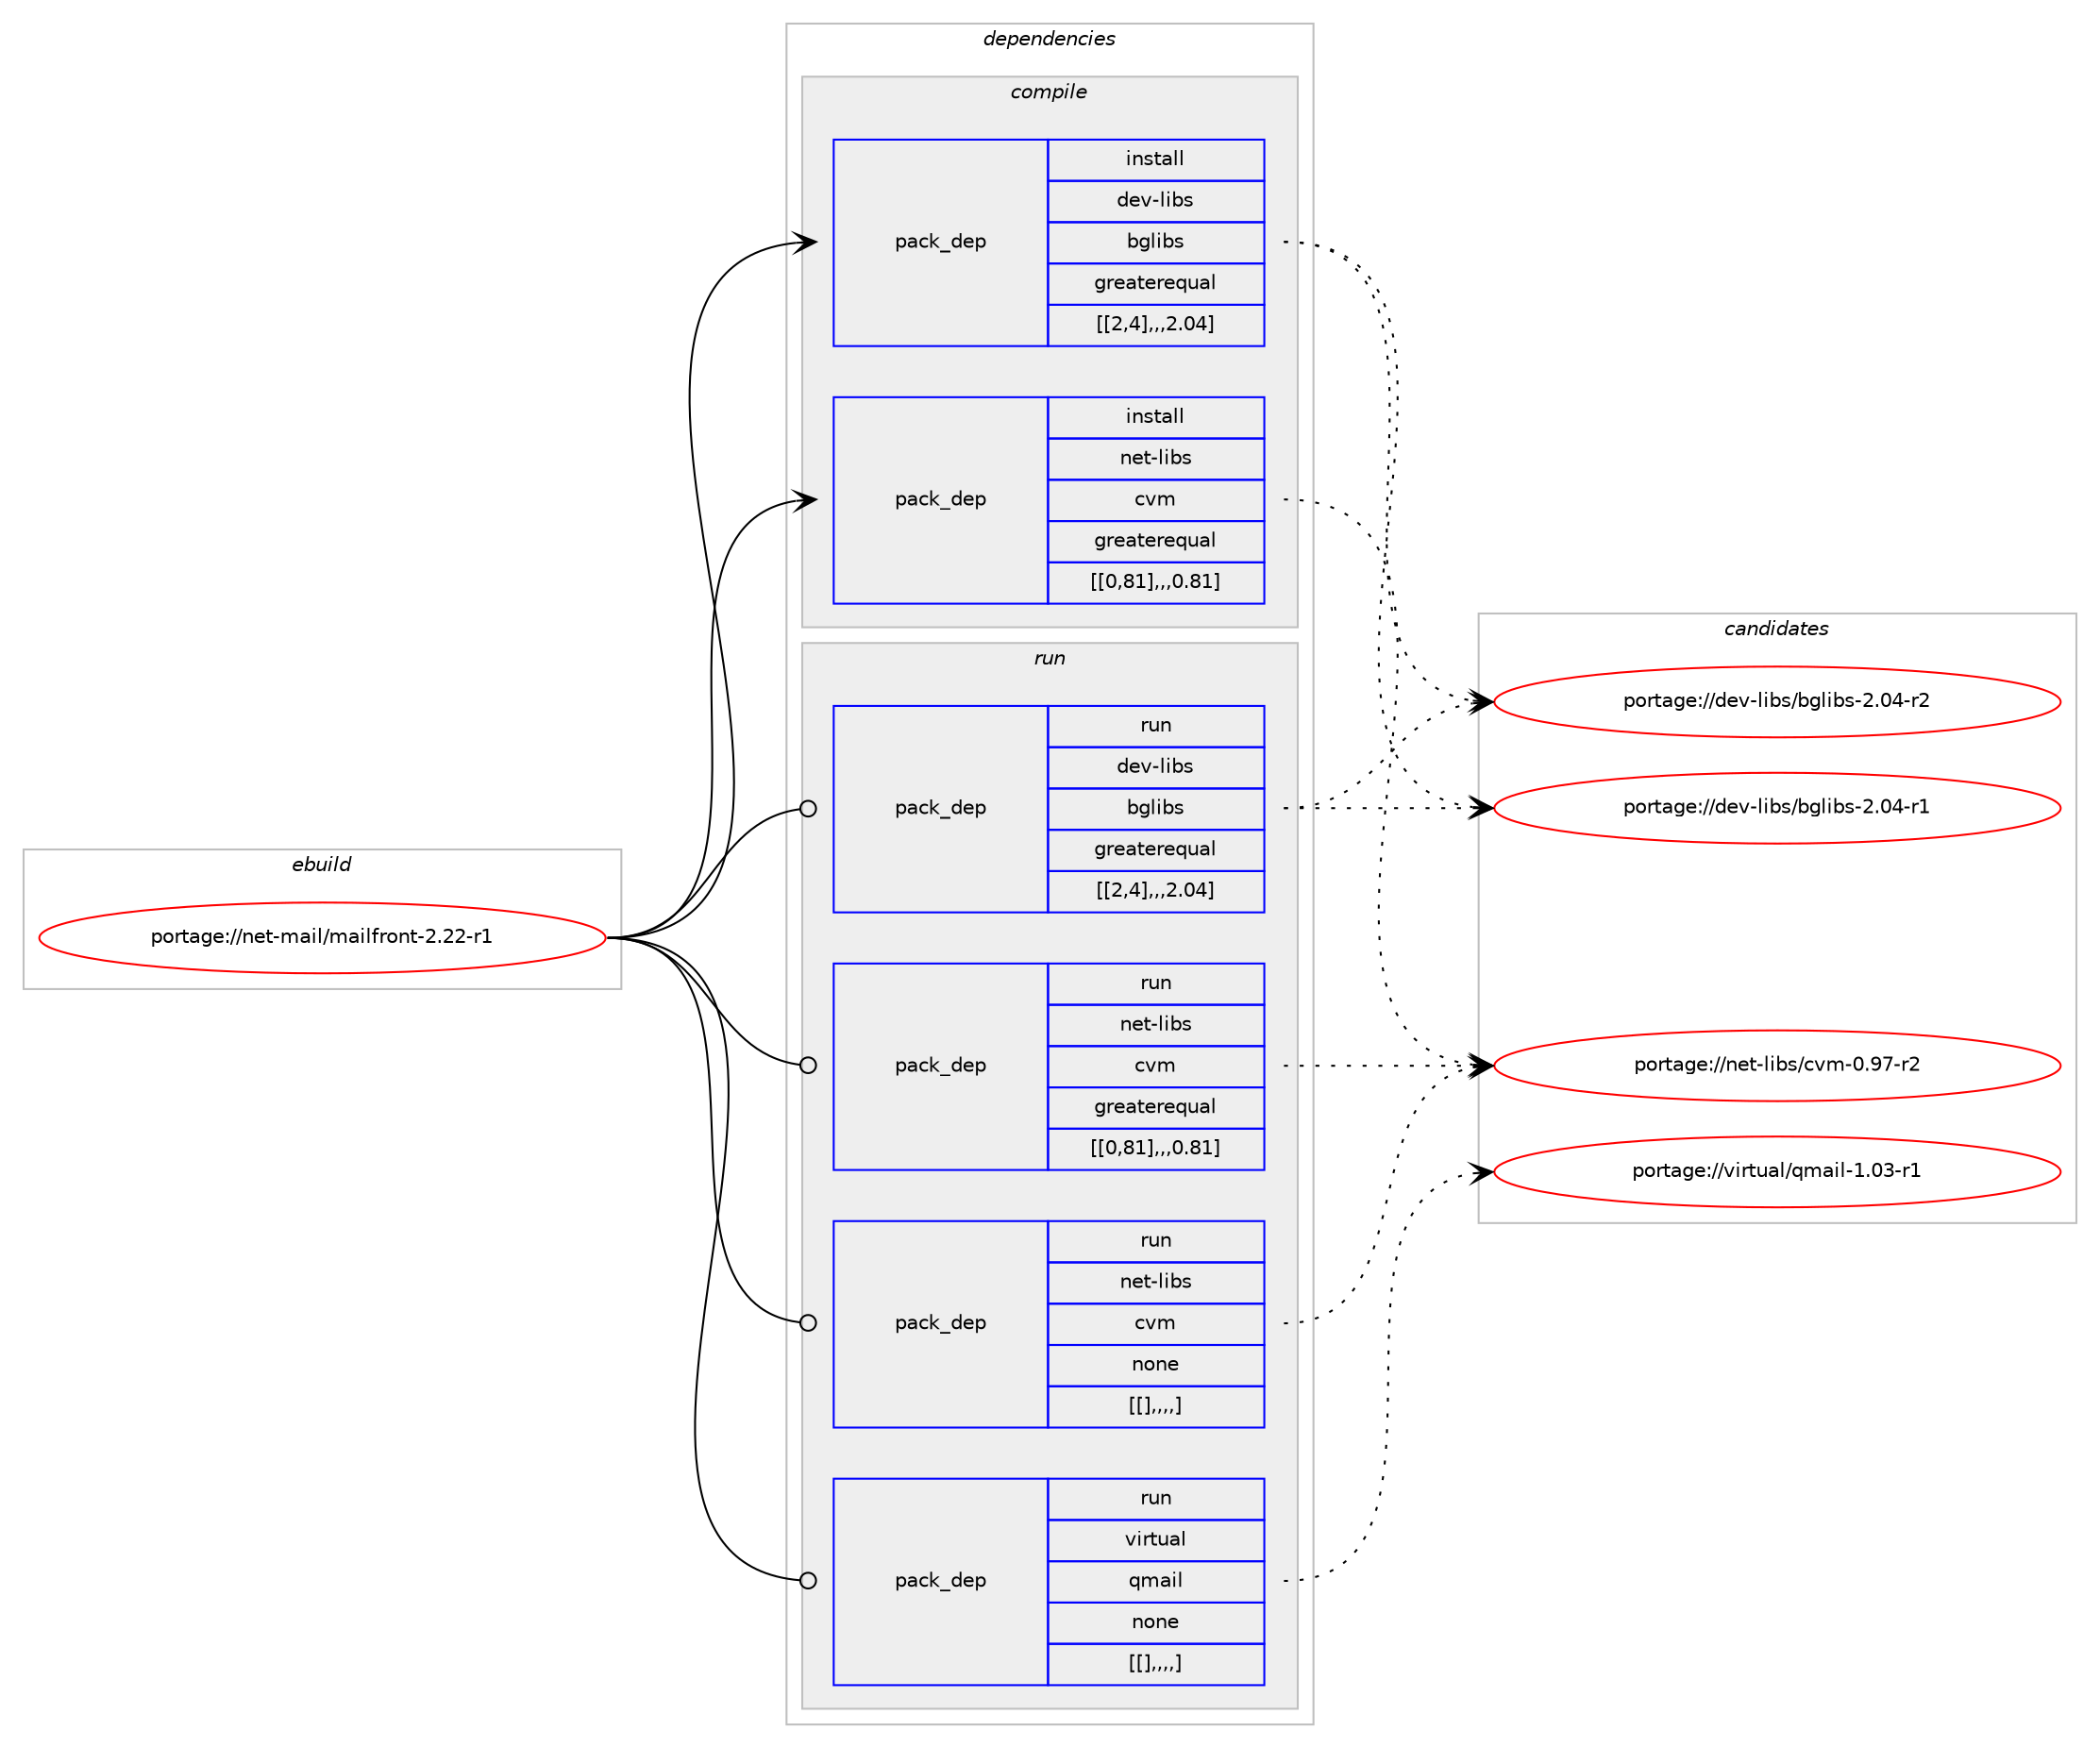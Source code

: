 digraph prolog {

# *************
# Graph options
# *************

newrank=true;
concentrate=true;
compound=true;
graph [rankdir=LR,fontname=Helvetica,fontsize=10,ranksep=1.5];#, ranksep=2.5, nodesep=0.2];
edge  [arrowhead=vee];
node  [fontname=Helvetica,fontsize=10];

# **********
# The ebuild
# **********

subgraph cluster_leftcol {
color=gray;
label=<<i>ebuild</i>>;
id [label="portage://net-mail/mailfront-2.22-r1", color=red, width=4, href="../net-mail/mailfront-2.22-r1.svg"];
}

# ****************
# The dependencies
# ****************

subgraph cluster_midcol {
color=gray;
label=<<i>dependencies</i>>;
subgraph cluster_compile {
fillcolor="#eeeeee";
style=filled;
label=<<i>compile</i>>;
subgraph pack280031 {
dependency382766 [label=<<TABLE BORDER="0" CELLBORDER="1" CELLSPACING="0" CELLPADDING="4" WIDTH="220"><TR><TD ROWSPAN="6" CELLPADDING="30">pack_dep</TD></TR><TR><TD WIDTH="110">install</TD></TR><TR><TD>dev-libs</TD></TR><TR><TD>bglibs</TD></TR><TR><TD>greaterequal</TD></TR><TR><TD>[[2,4],,,2.04]</TD></TR></TABLE>>, shape=none, color=blue];
}
id:e -> dependency382766:w [weight=20,style="solid",arrowhead="vee"];
subgraph pack280032 {
dependency382767 [label=<<TABLE BORDER="0" CELLBORDER="1" CELLSPACING="0" CELLPADDING="4" WIDTH="220"><TR><TD ROWSPAN="6" CELLPADDING="30">pack_dep</TD></TR><TR><TD WIDTH="110">install</TD></TR><TR><TD>net-libs</TD></TR><TR><TD>cvm</TD></TR><TR><TD>greaterequal</TD></TR><TR><TD>[[0,81],,,0.81]</TD></TR></TABLE>>, shape=none, color=blue];
}
id:e -> dependency382767:w [weight=20,style="solid",arrowhead="vee"];
}
subgraph cluster_compileandrun {
fillcolor="#eeeeee";
style=filled;
label=<<i>compile and run</i>>;
}
subgraph cluster_run {
fillcolor="#eeeeee";
style=filled;
label=<<i>run</i>>;
subgraph pack280033 {
dependency382768 [label=<<TABLE BORDER="0" CELLBORDER="1" CELLSPACING="0" CELLPADDING="4" WIDTH="220"><TR><TD ROWSPAN="6" CELLPADDING="30">pack_dep</TD></TR><TR><TD WIDTH="110">run</TD></TR><TR><TD>dev-libs</TD></TR><TR><TD>bglibs</TD></TR><TR><TD>greaterequal</TD></TR><TR><TD>[[2,4],,,2.04]</TD></TR></TABLE>>, shape=none, color=blue];
}
id:e -> dependency382768:w [weight=20,style="solid",arrowhead="odot"];
subgraph pack280034 {
dependency382769 [label=<<TABLE BORDER="0" CELLBORDER="1" CELLSPACING="0" CELLPADDING="4" WIDTH="220"><TR><TD ROWSPAN="6" CELLPADDING="30">pack_dep</TD></TR><TR><TD WIDTH="110">run</TD></TR><TR><TD>net-libs</TD></TR><TR><TD>cvm</TD></TR><TR><TD>greaterequal</TD></TR><TR><TD>[[0,81],,,0.81]</TD></TR></TABLE>>, shape=none, color=blue];
}
id:e -> dependency382769:w [weight=20,style="solid",arrowhead="odot"];
subgraph pack280035 {
dependency382770 [label=<<TABLE BORDER="0" CELLBORDER="1" CELLSPACING="0" CELLPADDING="4" WIDTH="220"><TR><TD ROWSPAN="6" CELLPADDING="30">pack_dep</TD></TR><TR><TD WIDTH="110">run</TD></TR><TR><TD>net-libs</TD></TR><TR><TD>cvm</TD></TR><TR><TD>none</TD></TR><TR><TD>[[],,,,]</TD></TR></TABLE>>, shape=none, color=blue];
}
id:e -> dependency382770:w [weight=20,style="solid",arrowhead="odot"];
subgraph pack280036 {
dependency382771 [label=<<TABLE BORDER="0" CELLBORDER="1" CELLSPACING="0" CELLPADDING="4" WIDTH="220"><TR><TD ROWSPAN="6" CELLPADDING="30">pack_dep</TD></TR><TR><TD WIDTH="110">run</TD></TR><TR><TD>virtual</TD></TR><TR><TD>qmail</TD></TR><TR><TD>none</TD></TR><TR><TD>[[],,,,]</TD></TR></TABLE>>, shape=none, color=blue];
}
id:e -> dependency382771:w [weight=20,style="solid",arrowhead="odot"];
}
}

# **************
# The candidates
# **************

subgraph cluster_choices {
rank=same;
color=gray;
label=<<i>candidates</i>>;

subgraph choice280031 {
color=black;
nodesep=1;
choice100101118451081059811547981031081059811545504648524511450 [label="portage://dev-libs/bglibs-2.04-r2", color=red, width=4,href="../dev-libs/bglibs-2.04-r2.svg"];
choice100101118451081059811547981031081059811545504648524511449 [label="portage://dev-libs/bglibs-2.04-r1", color=red, width=4,href="../dev-libs/bglibs-2.04-r1.svg"];
dependency382766:e -> choice100101118451081059811547981031081059811545504648524511450:w [style=dotted,weight="100"];
dependency382766:e -> choice100101118451081059811547981031081059811545504648524511449:w [style=dotted,weight="100"];
}
subgraph choice280032 {
color=black;
nodesep=1;
choice1101011164510810598115479911810945484657554511450 [label="portage://net-libs/cvm-0.97-r2", color=red, width=4,href="../net-libs/cvm-0.97-r2.svg"];
dependency382767:e -> choice1101011164510810598115479911810945484657554511450:w [style=dotted,weight="100"];
}
subgraph choice280033 {
color=black;
nodesep=1;
choice100101118451081059811547981031081059811545504648524511450 [label="portage://dev-libs/bglibs-2.04-r2", color=red, width=4,href="../dev-libs/bglibs-2.04-r2.svg"];
choice100101118451081059811547981031081059811545504648524511449 [label="portage://dev-libs/bglibs-2.04-r1", color=red, width=4,href="../dev-libs/bglibs-2.04-r1.svg"];
dependency382768:e -> choice100101118451081059811547981031081059811545504648524511450:w [style=dotted,weight="100"];
dependency382768:e -> choice100101118451081059811547981031081059811545504648524511449:w [style=dotted,weight="100"];
}
subgraph choice280034 {
color=black;
nodesep=1;
choice1101011164510810598115479911810945484657554511450 [label="portage://net-libs/cvm-0.97-r2", color=red, width=4,href="../net-libs/cvm-0.97-r2.svg"];
dependency382769:e -> choice1101011164510810598115479911810945484657554511450:w [style=dotted,weight="100"];
}
subgraph choice280035 {
color=black;
nodesep=1;
choice1101011164510810598115479911810945484657554511450 [label="portage://net-libs/cvm-0.97-r2", color=red, width=4,href="../net-libs/cvm-0.97-r2.svg"];
dependency382770:e -> choice1101011164510810598115479911810945484657554511450:w [style=dotted,weight="100"];
}
subgraph choice280036 {
color=black;
nodesep=1;
choice11810511411611797108471131099710510845494648514511449 [label="portage://virtual/qmail-1.03-r1", color=red, width=4,href="../virtual/qmail-1.03-r1.svg"];
dependency382771:e -> choice11810511411611797108471131099710510845494648514511449:w [style=dotted,weight="100"];
}
}

}
